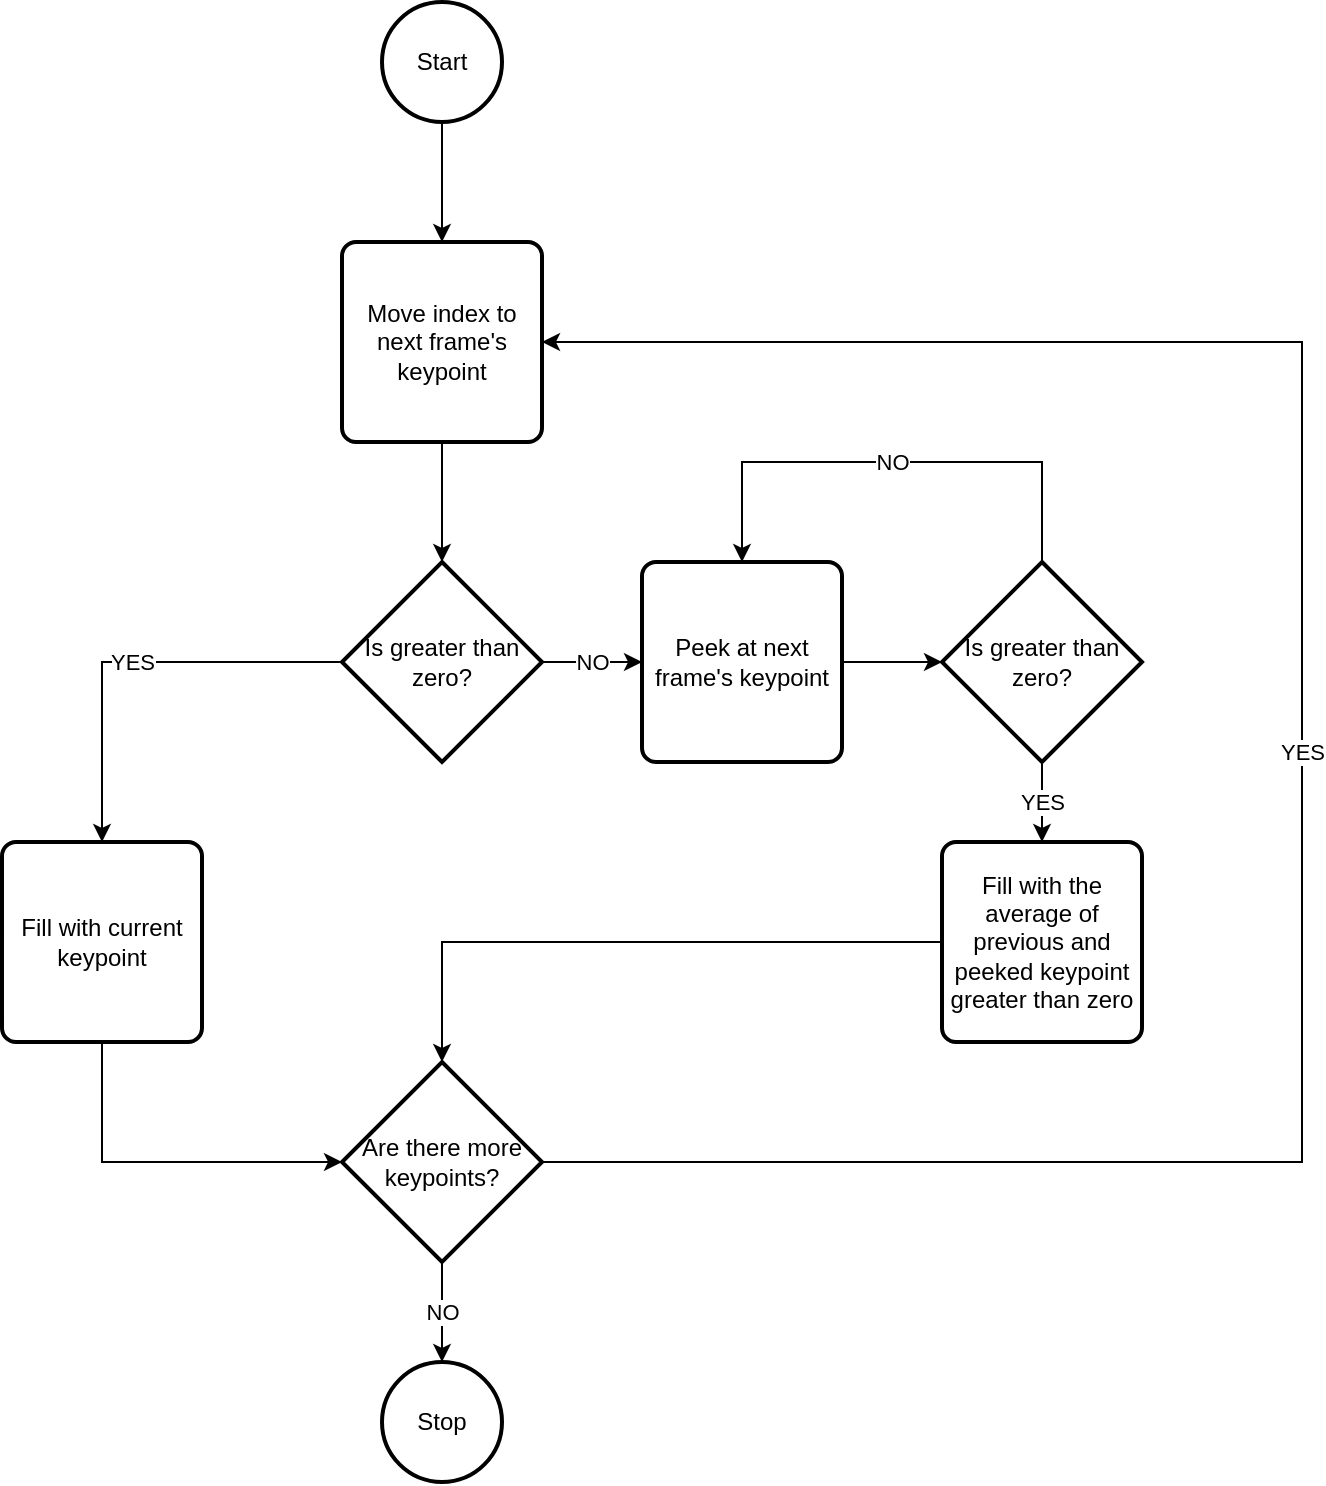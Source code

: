 <mxfile version="12.5.3" type="device"><diagram id="i6_vRsFl3HclaQiwuMqt" name="Page-1"><mxGraphModel dx="1106" dy="980" grid="1" gridSize="10" guides="1" tooltips="1" connect="1" arrows="1" fold="1" page="1" pageScale="1" pageWidth="1654" pageHeight="1169" math="0" shadow="0"><root><mxCell id="0"/><mxCell id="1" parent="0"/><mxCell id="7N_zFd3I2JhvcWvbhdHj-11" value="YES" style="edgeStyle=orthogonalEdgeStyle;rounded=0;orthogonalLoop=1;jettySize=auto;html=1;entryX=0.5;entryY=0;entryDx=0;entryDy=0;" edge="1" parent="1" source="7N_zFd3I2JhvcWvbhdHj-2" target="7N_zFd3I2JhvcWvbhdHj-6"><mxGeometry relative="1" as="geometry"/></mxCell><mxCell id="7N_zFd3I2JhvcWvbhdHj-15" value="NO" style="edgeStyle=orthogonalEdgeStyle;rounded=0;orthogonalLoop=1;jettySize=auto;html=1;entryX=0;entryY=0.5;entryDx=0;entryDy=0;" edge="1" parent="1" source="7N_zFd3I2JhvcWvbhdHj-2" target="7N_zFd3I2JhvcWvbhdHj-14"><mxGeometry relative="1" as="geometry"/></mxCell><mxCell id="7N_zFd3I2JhvcWvbhdHj-2" value="Is greater than zero?" style="strokeWidth=2;html=1;shape=mxgraph.flowchart.decision;whiteSpace=wrap;" vertex="1" parent="1"><mxGeometry x="500" y="420" width="100" height="100" as="geometry"/></mxCell><mxCell id="7N_zFd3I2JhvcWvbhdHj-22" style="edgeStyle=orthogonalEdgeStyle;rounded=0;orthogonalLoop=1;jettySize=auto;html=1;entryX=0.5;entryY=0;entryDx=0;entryDy=0;" edge="1" parent="1" source="7N_zFd3I2JhvcWvbhdHj-3" target="7N_zFd3I2JhvcWvbhdHj-4"><mxGeometry relative="1" as="geometry"/></mxCell><mxCell id="7N_zFd3I2JhvcWvbhdHj-3" value="Start" style="strokeWidth=2;html=1;shape=mxgraph.flowchart.start_2;whiteSpace=wrap;" vertex="1" parent="1"><mxGeometry x="520" y="140" width="60" height="60" as="geometry"/></mxCell><mxCell id="7N_zFd3I2JhvcWvbhdHj-13" style="edgeStyle=orthogonalEdgeStyle;rounded=0;orthogonalLoop=1;jettySize=auto;html=1;entryX=0.5;entryY=0;entryDx=0;entryDy=0;entryPerimeter=0;" edge="1" parent="1" source="7N_zFd3I2JhvcWvbhdHj-4" target="7N_zFd3I2JhvcWvbhdHj-2"><mxGeometry relative="1" as="geometry"/></mxCell><mxCell id="7N_zFd3I2JhvcWvbhdHj-4" value="Move index to next frame's keypoint" style="rounded=1;whiteSpace=wrap;html=1;absoluteArcSize=1;arcSize=14;strokeWidth=2;" vertex="1" parent="1"><mxGeometry x="500" y="260" width="100" height="100" as="geometry"/></mxCell><mxCell id="7N_zFd3I2JhvcWvbhdHj-8" style="edgeStyle=orthogonalEdgeStyle;rounded=0;orthogonalLoop=1;jettySize=auto;html=1;entryX=0;entryY=0.5;entryDx=0;entryDy=0;entryPerimeter=0;" edge="1" parent="1" source="7N_zFd3I2JhvcWvbhdHj-6" target="7N_zFd3I2JhvcWvbhdHj-7"><mxGeometry relative="1" as="geometry"><Array as="points"><mxPoint x="380" y="720"/></Array></mxGeometry></mxCell><mxCell id="7N_zFd3I2JhvcWvbhdHj-6" value="Fill with current keypoint" style="rounded=1;whiteSpace=wrap;html=1;absoluteArcSize=1;arcSize=14;strokeWidth=2;" vertex="1" parent="1"><mxGeometry x="330" y="560" width="100" height="100" as="geometry"/></mxCell><mxCell id="7N_zFd3I2JhvcWvbhdHj-10" value="NO" style="edgeStyle=orthogonalEdgeStyle;rounded=0;orthogonalLoop=1;jettySize=auto;html=1;entryX=0.5;entryY=0;entryDx=0;entryDy=0;entryPerimeter=0;" edge="1" parent="1" source="7N_zFd3I2JhvcWvbhdHj-7" target="7N_zFd3I2JhvcWvbhdHj-9"><mxGeometry relative="1" as="geometry"/></mxCell><mxCell id="7N_zFd3I2JhvcWvbhdHj-12" value="YES" style="edgeStyle=orthogonalEdgeStyle;rounded=0;orthogonalLoop=1;jettySize=auto;html=1;entryX=1;entryY=0.5;entryDx=0;entryDy=0;" edge="1" parent="1" source="7N_zFd3I2JhvcWvbhdHj-7" target="7N_zFd3I2JhvcWvbhdHj-4"><mxGeometry relative="1" as="geometry"><Array as="points"><mxPoint x="980" y="720"/><mxPoint x="980" y="310"/></Array></mxGeometry></mxCell><mxCell id="7N_zFd3I2JhvcWvbhdHj-7" value="Are there more keypoints?" style="strokeWidth=2;html=1;shape=mxgraph.flowchart.decision;whiteSpace=wrap;" vertex="1" parent="1"><mxGeometry x="500" y="670" width="100" height="100" as="geometry"/></mxCell><mxCell id="7N_zFd3I2JhvcWvbhdHj-9" value="Stop" style="strokeWidth=2;html=1;shape=mxgraph.flowchart.start_2;whiteSpace=wrap;" vertex="1" parent="1"><mxGeometry x="520" y="820" width="60" height="60" as="geometry"/></mxCell><mxCell id="7N_zFd3I2JhvcWvbhdHj-17" style="edgeStyle=orthogonalEdgeStyle;rounded=0;orthogonalLoop=1;jettySize=auto;html=1;entryX=0;entryY=0.5;entryDx=0;entryDy=0;entryPerimeter=0;" edge="1" parent="1" source="7N_zFd3I2JhvcWvbhdHj-14" target="7N_zFd3I2JhvcWvbhdHj-16"><mxGeometry relative="1" as="geometry"/></mxCell><mxCell id="7N_zFd3I2JhvcWvbhdHj-14" value="Peek at next frame's keypoint" style="rounded=1;whiteSpace=wrap;html=1;absoluteArcSize=1;arcSize=14;strokeWidth=2;" vertex="1" parent="1"><mxGeometry x="650" y="420" width="100" height="100" as="geometry"/></mxCell><mxCell id="7N_zFd3I2JhvcWvbhdHj-19" value="YES" style="edgeStyle=orthogonalEdgeStyle;rounded=0;orthogonalLoop=1;jettySize=auto;html=1;entryX=0.5;entryY=0;entryDx=0;entryDy=0;" edge="1" parent="1" source="7N_zFd3I2JhvcWvbhdHj-16" target="7N_zFd3I2JhvcWvbhdHj-18"><mxGeometry relative="1" as="geometry"><Array as="points"/></mxGeometry></mxCell><mxCell id="7N_zFd3I2JhvcWvbhdHj-20" value="NO" style="edgeStyle=orthogonalEdgeStyle;rounded=0;orthogonalLoop=1;jettySize=auto;html=1;entryX=0.5;entryY=0;entryDx=0;entryDy=0;" edge="1" parent="1" source="7N_zFd3I2JhvcWvbhdHj-16" target="7N_zFd3I2JhvcWvbhdHj-14"><mxGeometry relative="1" as="geometry"><Array as="points"><mxPoint x="850" y="370"/><mxPoint x="700" y="370"/></Array></mxGeometry></mxCell><mxCell id="7N_zFd3I2JhvcWvbhdHj-16" value="Is greater than zero?" style="strokeWidth=2;html=1;shape=mxgraph.flowchart.decision;whiteSpace=wrap;" vertex="1" parent="1"><mxGeometry x="800" y="420" width="100" height="100" as="geometry"/></mxCell><mxCell id="7N_zFd3I2JhvcWvbhdHj-23" style="edgeStyle=orthogonalEdgeStyle;rounded=0;orthogonalLoop=1;jettySize=auto;html=1;entryX=0.5;entryY=0;entryDx=0;entryDy=0;entryPerimeter=0;" edge="1" parent="1" source="7N_zFd3I2JhvcWvbhdHj-18" target="7N_zFd3I2JhvcWvbhdHj-7"><mxGeometry relative="1" as="geometry"/></mxCell><mxCell id="7N_zFd3I2JhvcWvbhdHj-18" value="Fill with the average of previous and peeked keypoint greater than zero" style="rounded=1;whiteSpace=wrap;html=1;absoluteArcSize=1;arcSize=14;strokeWidth=2;" vertex="1" parent="1"><mxGeometry x="800" y="560" width="100" height="100" as="geometry"/></mxCell></root></mxGraphModel></diagram></mxfile>